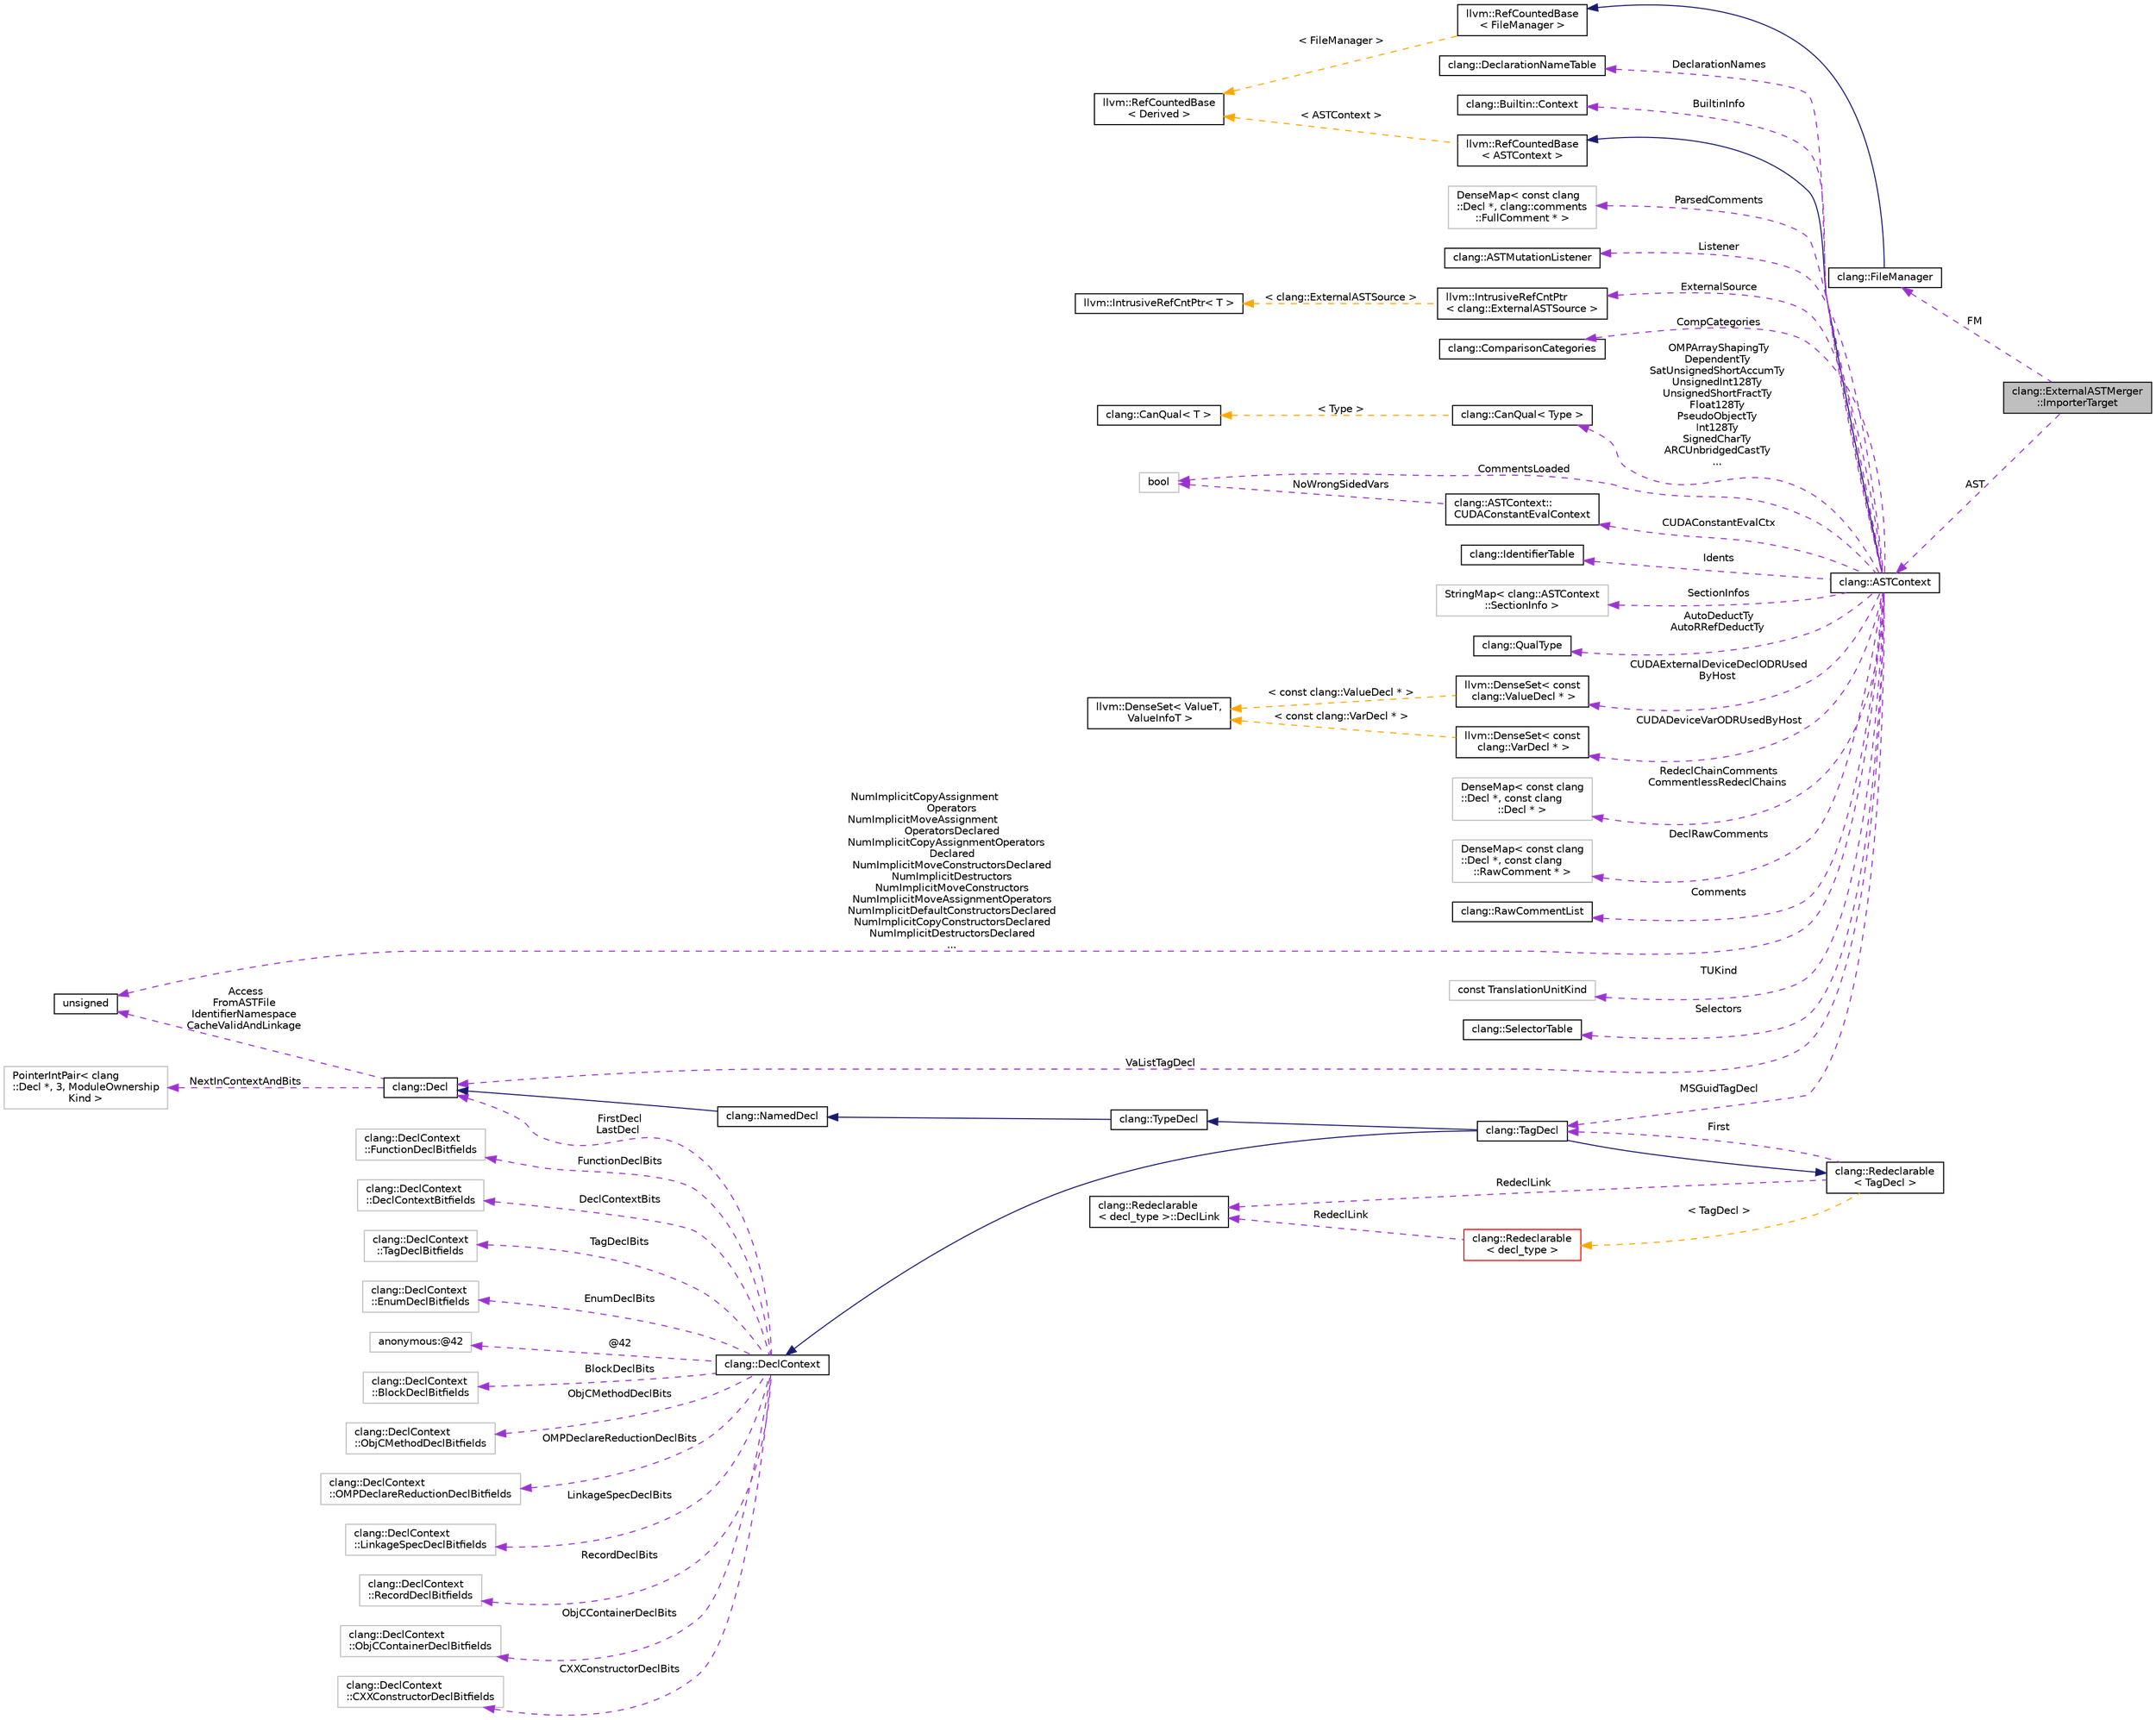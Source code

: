 digraph "clang::ExternalASTMerger::ImporterTarget"
{
 // LATEX_PDF_SIZE
  bgcolor="transparent";
  edge [fontname="Helvetica",fontsize="10",labelfontname="Helvetica",labelfontsize="10"];
  node [fontname="Helvetica",fontsize="10",shape=record];
  rankdir="LR";
  Node1 [label="clang::ExternalASTMerger\l::ImporterTarget",height=0.2,width=0.4,color="black", fillcolor="grey75", style="filled", fontcolor="black",tooltip="The target for an ExternalASTMerger."];
  Node2 -> Node1 [dir="back",color="darkorchid3",fontsize="10",style="dashed",label=" FM" ,fontname="Helvetica"];
  Node2 [label="clang::FileManager",height=0.2,width=0.4,color="black",URL="$classclang_1_1FileManager.html",tooltip="Implements support for file system lookup, file system caching, and directory search management."];
  Node3 -> Node2 [dir="back",color="midnightblue",fontsize="10",style="solid",fontname="Helvetica"];
  Node3 [label="llvm::RefCountedBase\l\< FileManager \>",height=0.2,width=0.4,color="black",URL="$classllvm_1_1RefCountedBase.html",tooltip=" "];
  Node4 -> Node3 [dir="back",color="orange",fontsize="10",style="dashed",label=" \< FileManager \>" ,fontname="Helvetica"];
  Node4 [label="llvm::RefCountedBase\l\< Derived \>",height=0.2,width=0.4,color="black",URL="$classllvm_1_1RefCountedBase.html",tooltip=" "];
  Node5 -> Node1 [dir="back",color="darkorchid3",fontsize="10",style="dashed",label=" AST" ,fontname="Helvetica"];
  Node5 [label="clang::ASTContext",height=0.2,width=0.4,color="black",URL="$classclang_1_1ASTContext.html",tooltip="Holds long-lived AST nodes (such as types and decls) that can be referred to throughout the semantic ..."];
  Node6 -> Node5 [dir="back",color="midnightblue",fontsize="10",style="solid",fontname="Helvetica"];
  Node6 [label="llvm::RefCountedBase\l\< ASTContext \>",height=0.2,width=0.4,color="black",URL="$classllvm_1_1RefCountedBase.html",tooltip=" "];
  Node4 -> Node6 [dir="back",color="orange",fontsize="10",style="dashed",label=" \< ASTContext \>" ,fontname="Helvetica"];
  Node7 -> Node5 [dir="back",color="darkorchid3",fontsize="10",style="dashed",label=" CompCategories" ,fontname="Helvetica"];
  Node7 [label="clang::ComparisonCategories",height=0.2,width=0.4,color="black",URL="$classclang_1_1ComparisonCategories.html",tooltip=" "];
  Node8 -> Node5 [dir="back",color="darkorchid3",fontsize="10",style="dashed",label=" ExternalSource" ,fontname="Helvetica"];
  Node8 [label="llvm::IntrusiveRefCntPtr\l\< clang::ExternalASTSource \>",height=0.2,width=0.4,color="black",URL="$classllvm_1_1IntrusiveRefCntPtr.html",tooltip=" "];
  Node9 -> Node8 [dir="back",color="orange",fontsize="10",style="dashed",label=" \< clang::ExternalASTSource \>" ,fontname="Helvetica"];
  Node9 [label="llvm::IntrusiveRefCntPtr\< T \>",height=0.2,width=0.4,color="black",URL="$classllvm_1_1IntrusiveRefCntPtr.html",tooltip=" "];
  Node10 -> Node5 [dir="back",color="darkorchid3",fontsize="10",style="dashed",label=" OMPArrayShapingTy\nDependentTy\nSatUnsignedShortAccumTy\nUnsignedInt128Ty\nUnsignedShortFractTy\nFloat128Ty\nPseudoObjectTy\nInt128Ty\nSignedCharTy\nARCUnbridgedCastTy\n..." ,fontname="Helvetica"];
  Node10 [label="clang::CanQual\< Type \>",height=0.2,width=0.4,color="black",URL="$classclang_1_1CanQual.html",tooltip=" "];
  Node11 -> Node10 [dir="back",color="orange",fontsize="10",style="dashed",label=" \< Type \>" ,fontname="Helvetica"];
  Node11 [label="clang::CanQual\< T \>",height=0.2,width=0.4,color="black",URL="$classclang_1_1CanQual.html",tooltip="Represents a canonical, potentially-qualified type."];
  Node12 -> Node5 [dir="back",color="darkorchid3",fontsize="10",style="dashed",label=" CUDAExternalDeviceDeclODRUsed\lByHost" ,fontname="Helvetica"];
  Node12 [label="llvm::DenseSet\< const\l clang::ValueDecl * \>",height=0.2,width=0.4,color="black",URL="$classllvm_1_1DenseSet.html",tooltip=" "];
  Node13 -> Node12 [dir="back",color="orange",fontsize="10",style="dashed",label=" \< const clang::ValueDecl * \>" ,fontname="Helvetica"];
  Node13 [label="llvm::DenseSet\< ValueT,\l ValueInfoT \>",height=0.2,width=0.4,color="black",URL="$classllvm_1_1DenseSet.html",tooltip=" "];
  Node14 -> Node5 [dir="back",color="darkorchid3",fontsize="10",style="dashed",label=" Idents" ,fontname="Helvetica"];
  Node14 [label="clang::IdentifierTable",height=0.2,width=0.4,color="black",URL="$classclang_1_1IdentifierTable.html",tooltip="Implements an efficient mapping from strings to IdentifierInfo nodes."];
  Node15 -> Node5 [dir="back",color="darkorchid3",fontsize="10",style="dashed",label=" SectionInfos" ,fontname="Helvetica"];
  Node15 [label="StringMap\< clang::ASTContext\l::SectionInfo \>",height=0.2,width=0.4,color="grey75",tooltip=" "];
  Node16 -> Node5 [dir="back",color="darkorchid3",fontsize="10",style="dashed",label=" AutoDeductTy\nAutoRRefDeductTy" ,fontname="Helvetica"];
  Node16 [label="clang::QualType",height=0.2,width=0.4,color="black",URL="$classclang_1_1QualType.html",tooltip="A (possibly-)qualified type."];
  Node17 -> Node5 [dir="back",color="darkorchid3",fontsize="10",style="dashed",label=" MSGuidTagDecl" ,fontname="Helvetica"];
  Node17 [label="clang::TagDecl",height=0.2,width=0.4,color="black",URL="$classclang_1_1TagDecl.html",tooltip="Represents the declaration of a struct/union/class/enum."];
  Node18 -> Node17 [dir="back",color="midnightblue",fontsize="10",style="solid",fontname="Helvetica"];
  Node18 [label="clang::TypeDecl",height=0.2,width=0.4,color="black",URL="$classclang_1_1TypeDecl.html",tooltip="Represents a declaration of a type."];
  Node19 -> Node18 [dir="back",color="midnightblue",fontsize="10",style="solid",fontname="Helvetica"];
  Node19 [label="clang::NamedDecl",height=0.2,width=0.4,color="black",URL="$classclang_1_1NamedDecl.html",tooltip="This represents a decl that may have a name."];
  Node20 -> Node19 [dir="back",color="midnightblue",fontsize="10",style="solid",fontname="Helvetica"];
  Node20 [label="clang::Decl",height=0.2,width=0.4,color="black",URL="$classclang_1_1Decl.html",tooltip="Decl - This represents one declaration (or definition), e.g."];
  Node21 -> Node20 [dir="back",color="darkorchid3",fontsize="10",style="dashed",label=" NextInContextAndBits" ,fontname="Helvetica"];
  Node21 [label="PointerIntPair\< clang\l::Decl *, 3, ModuleOwnership\lKind \>",height=0.2,width=0.4,color="grey75",tooltip=" "];
  Node22 -> Node20 [dir="back",color="darkorchid3",fontsize="10",style="dashed",label=" Access\nFromASTFile\nIdentifierNamespace\nCacheValidAndLinkage" ,fontname="Helvetica"];
  Node22 [label="unsigned",height=0.2,width=0.4,color="black",URL="$classunsigned.html",tooltip=" "];
  Node23 -> Node17 [dir="back",color="midnightblue",fontsize="10",style="solid",fontname="Helvetica"];
  Node23 [label="clang::DeclContext",height=0.2,width=0.4,color="black",URL="$classclang_1_1DeclContext.html",tooltip="DeclContext - This is used only as base class of specific decl types that can act as declaration cont..."];
  Node24 -> Node23 [dir="back",color="darkorchid3",fontsize="10",style="dashed",label=" TagDeclBits" ,fontname="Helvetica"];
  Node24 [label="clang::DeclContext\l::TagDeclBitfields",height=0.2,width=0.4,color="grey75",tooltip="Stores the bits used by TagDecl."];
  Node25 -> Node23 [dir="back",color="darkorchid3",fontsize="10",style="dashed",label=" EnumDeclBits" ,fontname="Helvetica"];
  Node25 [label="clang::DeclContext\l::EnumDeclBitfields",height=0.2,width=0.4,color="grey75",tooltip="Stores the bits used by EnumDecl."];
  Node26 -> Node23 [dir="back",color="darkorchid3",fontsize="10",style="dashed",label=" @42" ,fontname="Helvetica"];
  Node26 [label="anonymous:@42",height=0.2,width=0.4,color="grey75",tooltip=" "];
  Node27 -> Node23 [dir="back",color="darkorchid3",fontsize="10",style="dashed",label=" BlockDeclBits" ,fontname="Helvetica"];
  Node27 [label="clang::DeclContext\l::BlockDeclBitfields",height=0.2,width=0.4,color="grey75",tooltip="Stores the bits used by BlockDecl."];
  Node28 -> Node23 [dir="back",color="darkorchid3",fontsize="10",style="dashed",label=" ObjCMethodDeclBits" ,fontname="Helvetica"];
  Node28 [label="clang::DeclContext\l::ObjCMethodDeclBitfields",height=0.2,width=0.4,color="grey75",tooltip="Stores the bits used by ObjCMethodDecl."];
  Node29 -> Node23 [dir="back",color="darkorchid3",fontsize="10",style="dashed",label=" OMPDeclareReductionDeclBits" ,fontname="Helvetica"];
  Node29 [label="clang::DeclContext\l::OMPDeclareReductionDeclBitfields",height=0.2,width=0.4,color="grey75",tooltip="Stores the bits used by OMPDeclareReductionDecl."];
  Node30 -> Node23 [dir="back",color="darkorchid3",fontsize="10",style="dashed",label=" LinkageSpecDeclBits" ,fontname="Helvetica"];
  Node30 [label="clang::DeclContext\l::LinkageSpecDeclBitfields",height=0.2,width=0.4,color="grey75",tooltip="Stores the bits used by LinkageSpecDecl."];
  Node31 -> Node23 [dir="back",color="darkorchid3",fontsize="10",style="dashed",label=" RecordDeclBits" ,fontname="Helvetica"];
  Node31 [label="clang::DeclContext\l::RecordDeclBitfields",height=0.2,width=0.4,color="grey75",tooltip="Stores the bits used by RecordDecl."];
  Node32 -> Node23 [dir="back",color="darkorchid3",fontsize="10",style="dashed",label=" ObjCContainerDeclBits" ,fontname="Helvetica"];
  Node32 [label="clang::DeclContext\l::ObjCContainerDeclBitfields",height=0.2,width=0.4,color="grey75",tooltip="Stores the bits used by ObjCContainerDecl."];
  Node33 -> Node23 [dir="back",color="darkorchid3",fontsize="10",style="dashed",label=" CXXConstructorDeclBits" ,fontname="Helvetica"];
  Node33 [label="clang::DeclContext\l::CXXConstructorDeclBitfields",height=0.2,width=0.4,color="grey75",tooltip="Stores the bits used by CXXConstructorDecl."];
  Node34 -> Node23 [dir="back",color="darkorchid3",fontsize="10",style="dashed",label=" FunctionDeclBits" ,fontname="Helvetica"];
  Node34 [label="clang::DeclContext\l::FunctionDeclBitfields",height=0.2,width=0.4,color="grey75",tooltip="Stores the bits used by FunctionDecl."];
  Node35 -> Node23 [dir="back",color="darkorchid3",fontsize="10",style="dashed",label=" DeclContextBits" ,fontname="Helvetica"];
  Node35 [label="clang::DeclContext\l::DeclContextBitfields",height=0.2,width=0.4,color="grey75",tooltip="Stores the bits used by DeclContext."];
  Node20 -> Node23 [dir="back",color="darkorchid3",fontsize="10",style="dashed",label=" FirstDecl\nLastDecl" ,fontname="Helvetica"];
  Node36 -> Node17 [dir="back",color="midnightblue",fontsize="10",style="solid",fontname="Helvetica"];
  Node36 [label="clang::Redeclarable\l\< TagDecl \>",height=0.2,width=0.4,color="black",URL="$classclang_1_1Redeclarable.html",tooltip=" "];
  Node17 -> Node36 [dir="back",color="darkorchid3",fontsize="10",style="dashed",label=" First" ,fontname="Helvetica"];
  Node37 -> Node36 [dir="back",color="darkorchid3",fontsize="10",style="dashed",label=" RedeclLink" ,fontname="Helvetica"];
  Node37 [label="clang::Redeclarable\l\< decl_type \>::DeclLink",height=0.2,width=0.4,color="black",URL="$classclang_1_1Redeclarable_1_1DeclLink.html",tooltip=" "];
  Node38 -> Node36 [dir="back",color="orange",fontsize="10",style="dashed",label=" \< TagDecl \>" ,fontname="Helvetica"];
  Node38 [label="clang::Redeclarable\l\< decl_type \>",height=0.2,width=0.4,color="red",URL="$classclang_1_1Redeclarable.html",tooltip="Provides common interface for the Decls that can be redeclared."];
  Node37 -> Node38 [dir="back",color="darkorchid3",fontsize="10",style="dashed",label=" RedeclLink" ,fontname="Helvetica"];
  Node40 -> Node5 [dir="back",color="darkorchid3",fontsize="10",style="dashed",label=" RedeclChainComments\nCommentlessRedeclChains" ,fontname="Helvetica"];
  Node40 [label="DenseMap\< const clang\l::Decl *, const clang\l::Decl * \>",height=0.2,width=0.4,color="grey75",tooltip=" "];
  Node41 -> Node5 [dir="back",color="darkorchid3",fontsize="10",style="dashed",label=" DeclRawComments" ,fontname="Helvetica"];
  Node41 [label="DenseMap\< const clang\l::Decl *, const clang\l::RawComment * \>",height=0.2,width=0.4,color="grey75",tooltip=" "];
  Node42 -> Node5 [dir="back",color="darkorchid3",fontsize="10",style="dashed",label=" Comments" ,fontname="Helvetica"];
  Node42 [label="clang::RawCommentList",height=0.2,width=0.4,color="black",URL="$classclang_1_1RawCommentList.html",tooltip="This class represents all comments included in the translation unit, sorted in order of appearance in..."];
  Node43 -> Node5 [dir="back",color="darkorchid3",fontsize="10",style="dashed",label=" CommentsLoaded" ,fontname="Helvetica"];
  Node43 [label="bool",height=0.2,width=0.4,color="grey75",tooltip=" "];
  Node44 -> Node5 [dir="back",color="darkorchid3",fontsize="10",style="dashed",label=" TUKind" ,fontname="Helvetica"];
  Node44 [label="const TranslationUnitKind",height=0.2,width=0.4,color="grey75",tooltip=" "];
  Node45 -> Node5 [dir="back",color="darkorchid3",fontsize="10",style="dashed",label=" Selectors" ,fontname="Helvetica"];
  Node45 [label="clang::SelectorTable",height=0.2,width=0.4,color="black",URL="$classclang_1_1SelectorTable.html",tooltip="This table allows us to fully hide how we implement multi-keyword caching."];
  Node22 -> Node5 [dir="back",color="darkorchid3",fontsize="10",style="dashed",label=" NumImplicitCopyAssignment\lOperators\nNumImplicitMoveAssignment\lOperatorsDeclared\nNumImplicitCopyAssignmentOperators\lDeclared\nNumImplicitMoveConstructorsDeclared\nNumImplicitDestructors\nNumImplicitMoveConstructors\nNumImplicitMoveAssignmentOperators\nNumImplicitDefaultConstructorsDeclared\nNumImplicitCopyConstructorsDeclared\nNumImplicitDestructorsDeclared\n..." ,fontname="Helvetica"];
  Node20 -> Node5 [dir="back",color="darkorchid3",fontsize="10",style="dashed",label=" VaListTagDecl" ,fontname="Helvetica"];
  Node46 -> Node5 [dir="back",color="darkorchid3",fontsize="10",style="dashed",label=" CUDAConstantEvalCtx" ,fontname="Helvetica"];
  Node46 [label="clang::ASTContext::\lCUDAConstantEvalContext",height=0.2,width=0.4,color="black",URL="$structclang_1_1ASTContext_1_1CUDAConstantEvalContext.html",tooltip=" "];
  Node43 -> Node46 [dir="back",color="darkorchid3",fontsize="10",style="dashed",label=" NoWrongSidedVars" ,fontname="Helvetica"];
  Node47 -> Node5 [dir="back",color="darkorchid3",fontsize="10",style="dashed",label=" DeclarationNames" ,fontname="Helvetica"];
  Node47 [label="clang::DeclarationNameTable",height=0.2,width=0.4,color="black",URL="$classclang_1_1DeclarationNameTable.html",tooltip="DeclarationNameTable is used to store and retrieve DeclarationName instances for the various kinds of..."];
  Node48 -> Node5 [dir="back",color="darkorchid3",fontsize="10",style="dashed",label=" BuiltinInfo" ,fontname="Helvetica"];
  Node48 [label="clang::Builtin::Context",height=0.2,width=0.4,color="black",URL="$classclang_1_1Builtin_1_1Context.html",tooltip="Holds information about both target-independent and target-specific builtins, allowing easy queries b..."];
  Node49 -> Node5 [dir="back",color="darkorchid3",fontsize="10",style="dashed",label=" CUDADeviceVarODRUsedByHost" ,fontname="Helvetica"];
  Node49 [label="llvm::DenseSet\< const\l clang::VarDecl * \>",height=0.2,width=0.4,color="black",URL="$classllvm_1_1DenseSet.html",tooltip=" "];
  Node13 -> Node49 [dir="back",color="orange",fontsize="10",style="dashed",label=" \< const clang::VarDecl * \>" ,fontname="Helvetica"];
  Node50 -> Node5 [dir="back",color="darkorchid3",fontsize="10",style="dashed",label=" ParsedComments" ,fontname="Helvetica"];
  Node50 [label="DenseMap\< const clang\l::Decl *, clang::comments\l::FullComment * \>",height=0.2,width=0.4,color="grey75",tooltip=" "];
  Node51 -> Node5 [dir="back",color="darkorchid3",fontsize="10",style="dashed",label=" Listener" ,fontname="Helvetica"];
  Node51 [label="clang::ASTMutationListener",height=0.2,width=0.4,color="black",URL="$classclang_1_1ASTMutationListener.html",tooltip="An abstract interface that should be implemented by listeners that want to be notified when an AST en..."];
}

